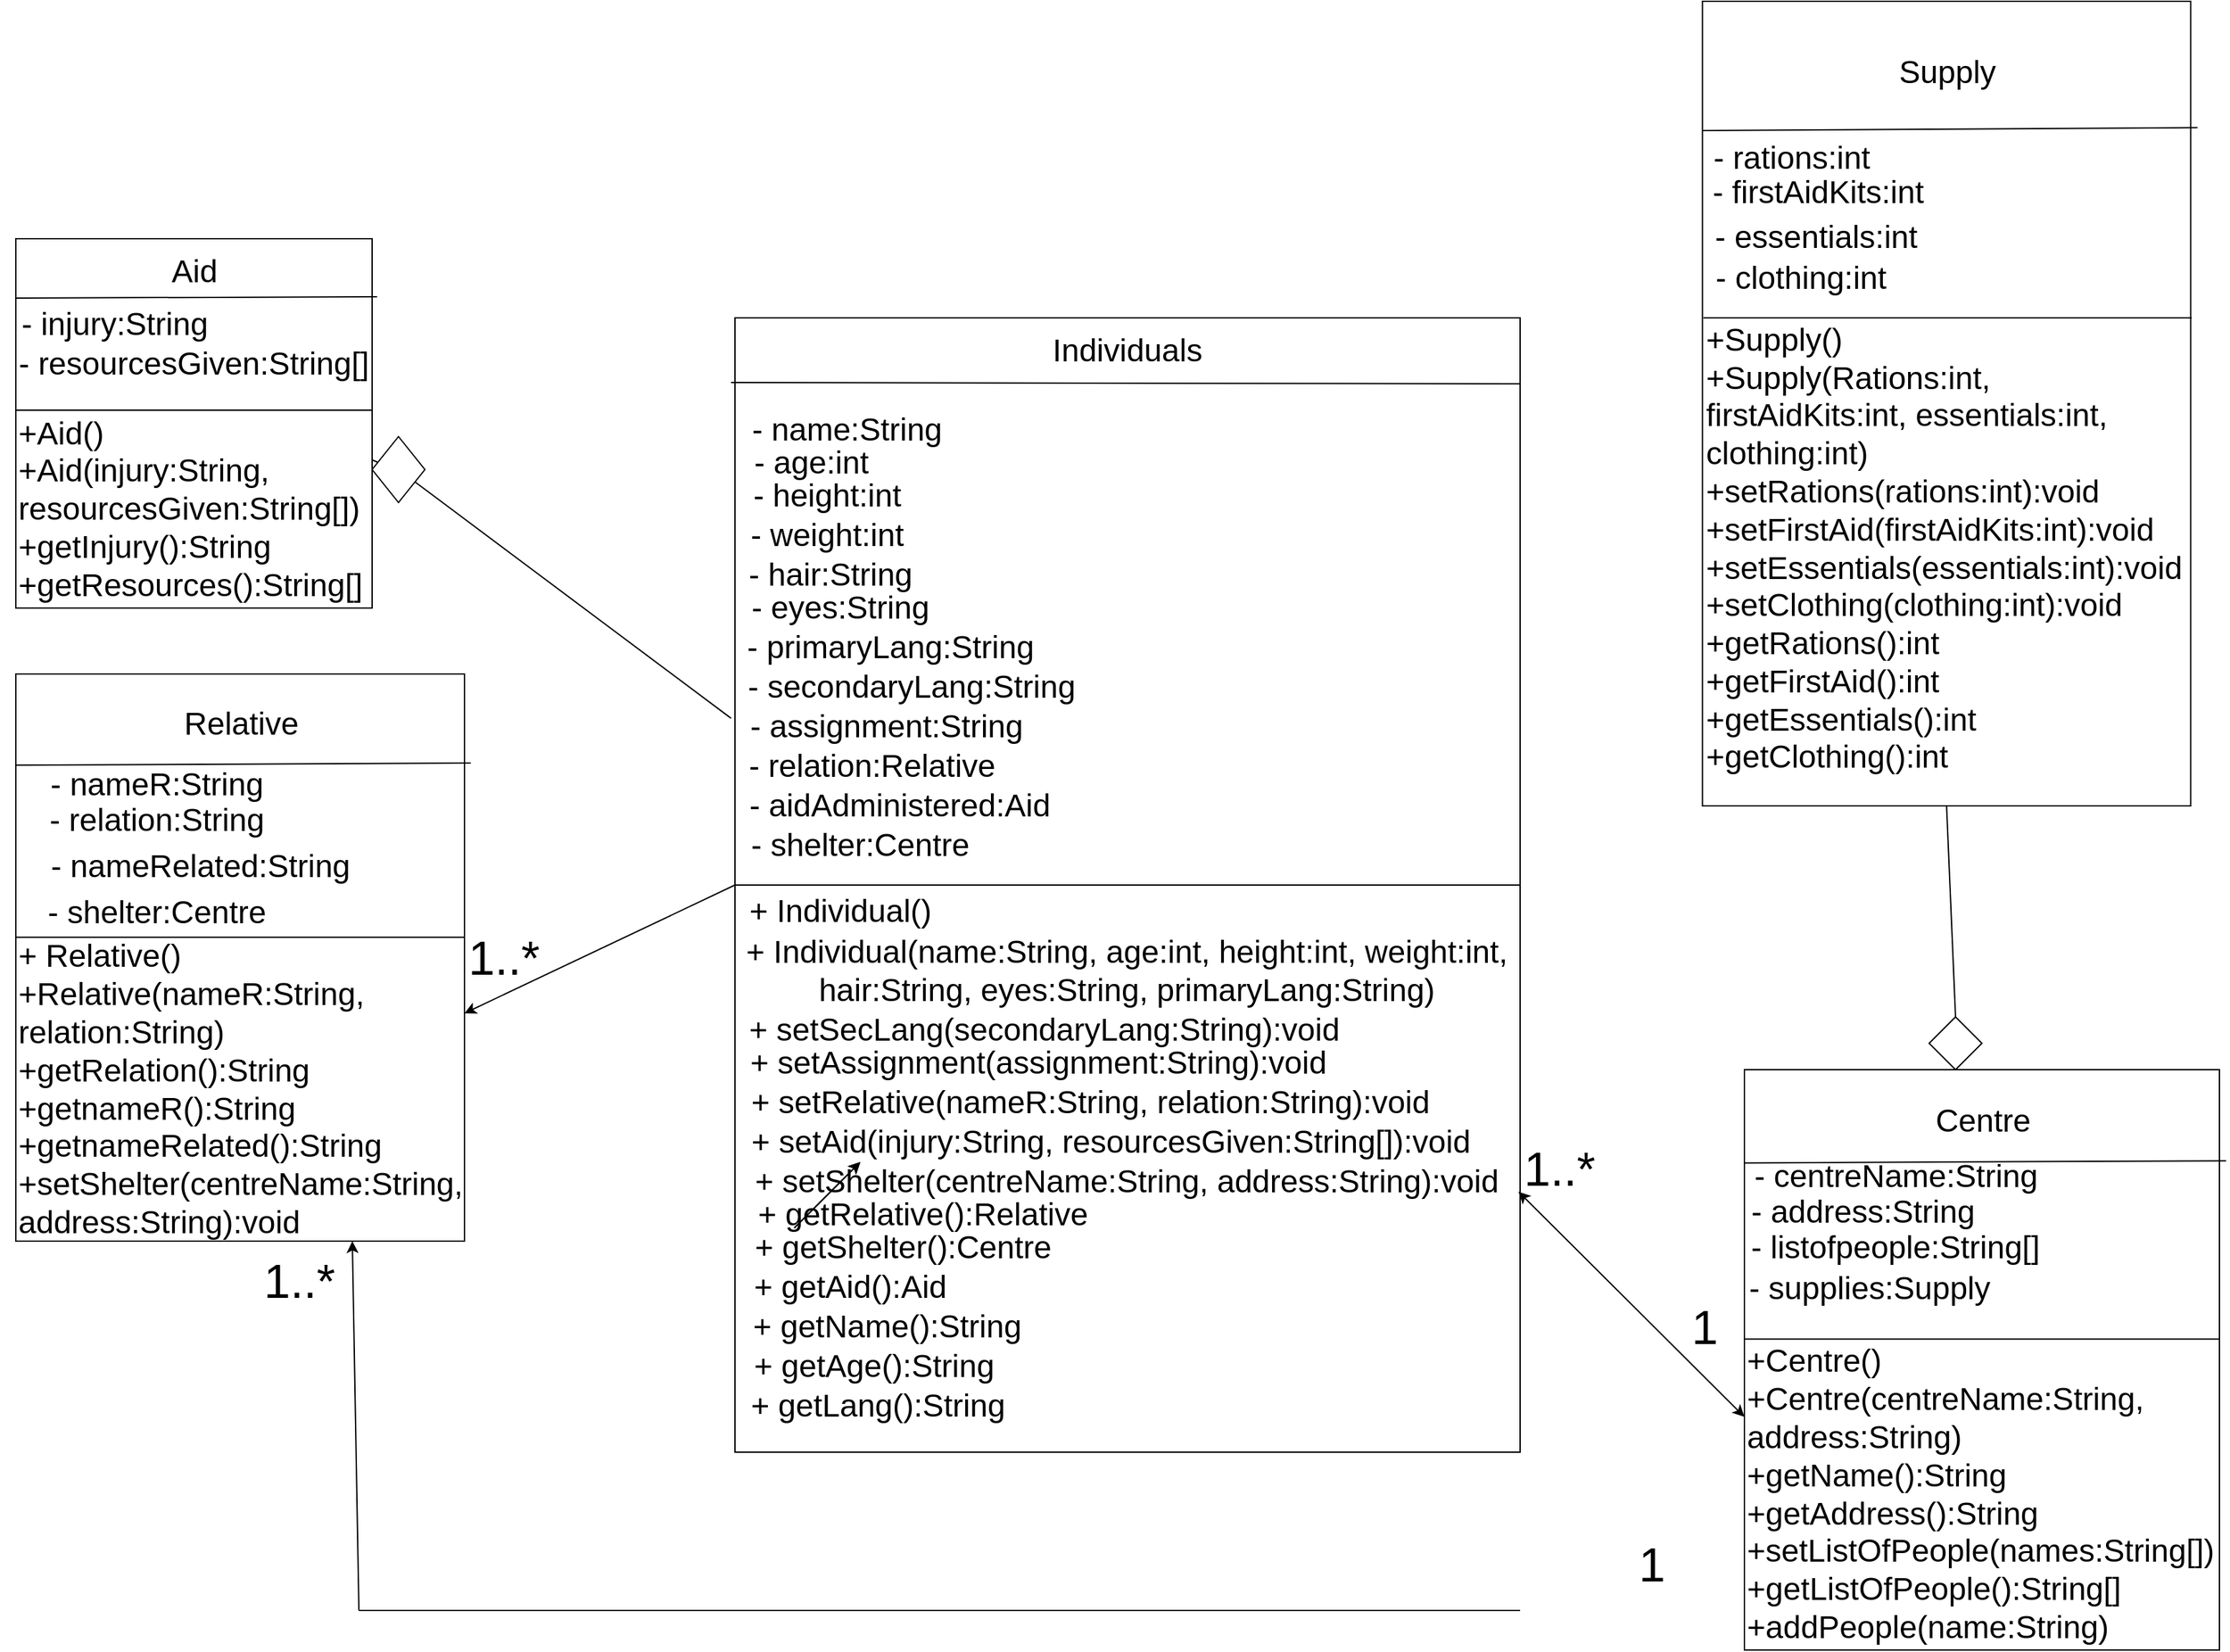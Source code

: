 <mxfile>
    <diagram id="I-XeMxl8pjUHFG5_PGYS" name="Page-1">
        <mxGraphModel dx="1714" dy="1656" grid="1" gridSize="10" guides="1" tooltips="1" connect="1" arrows="1" fold="1" page="1" pageScale="1" pageWidth="850" pageHeight="1100" math="0" shadow="0">
            <root>
                <mxCell id="0"/>
                <mxCell id="1" parent="0"/>
                <mxCell id="2" value="" style="group" parent="1" vertex="1" connectable="0">
                    <mxGeometry x="20" width="270" height="280" as="geometry"/>
                </mxCell>
                <mxCell id="3" value="" style="rounded=0;whiteSpace=wrap;html=1;" parent="2" vertex="1">
                    <mxGeometry width="270" height="280" as="geometry"/>
                </mxCell>
                <mxCell id="4" value="&lt;font style=&quot;font-size: 24px;&quot;&gt;Aid&lt;/font&gt;" style="text;html=1;strokeColor=none;fillColor=none;align=center;verticalAlign=middle;whiteSpace=wrap;rounded=0;" parent="2" vertex="1">
                    <mxGeometry x="83" width="105" height="50" as="geometry"/>
                </mxCell>
                <mxCell id="5" value="" style="endArrow=none;html=1;fontSize=24;entryX=1.014;entryY=0.157;entryDx=0;entryDy=0;entryPerimeter=0;" parent="2" target="3" edge="1">
                    <mxGeometry width="50" height="50" relative="1" as="geometry">
                        <mxPoint y="45" as="sourcePoint"/>
                        <mxPoint x="290" y="150" as="targetPoint"/>
                    </mxGeometry>
                </mxCell>
                <mxCell id="6" value="- injury:String" style="text;html=1;strokeColor=none;fillColor=none;align=center;verticalAlign=middle;whiteSpace=wrap;rounded=0;fontSize=24;" parent="2" vertex="1">
                    <mxGeometry x="-10" y="50" width="170" height="30" as="geometry"/>
                </mxCell>
                <mxCell id="7" value="- resourcesGiven:String[]" style="text;html=1;strokeColor=none;fillColor=none;align=center;verticalAlign=middle;whiteSpace=wrap;rounded=0;fontSize=24;" parent="2" vertex="1">
                    <mxGeometry y="80" width="270" height="30" as="geometry"/>
                </mxCell>
                <mxCell id="8" value="&lt;div style=&quot;&quot;&gt;&lt;span style=&quot;background-color: initial;&quot;&gt;+Aid()&lt;/span&gt;&lt;/div&gt;&lt;div style=&quot;&quot;&gt;&lt;span style=&quot;background-color: initial;&quot;&gt;+Aid(injury:String, resourcesGiven:String[])&lt;/span&gt;&lt;br&gt;&lt;/div&gt;&lt;div style=&quot;&quot;&gt;&lt;span style=&quot;background-color: initial;&quot;&gt;+getInjury():String&lt;/span&gt;&lt;/div&gt;&lt;div style=&quot;&quot;&gt;&lt;span style=&quot;background-color: initial;&quot;&gt;+getResources():String[]&lt;/span&gt;&lt;/div&gt;" style="text;html=1;strokeColor=none;fillColor=none;align=left;verticalAlign=middle;whiteSpace=wrap;rounded=0;fontSize=24;" parent="2" vertex="1">
                    <mxGeometry y="130" width="270" height="150" as="geometry"/>
                </mxCell>
                <mxCell id="9" value="" style="endArrow=none;html=1;fontSize=24;exitX=0;exitY=0;exitDx=0;exitDy=0;entryX=1;entryY=0;entryDx=0;entryDy=0;" parent="2" source="8" target="8" edge="1">
                    <mxGeometry width="50" height="50" relative="1" as="geometry">
                        <mxPoint x="240" y="150" as="sourcePoint"/>
                        <mxPoint x="290" y="100" as="targetPoint"/>
                    </mxGeometry>
                </mxCell>
                <mxCell id="10" value="" style="group" parent="1" vertex="1" connectable="0">
                    <mxGeometry x="540" y="60" width="643.75" height="860" as="geometry"/>
                </mxCell>
                <mxCell id="11" value="" style="rounded=0;whiteSpace=wrap;html=1;" parent="10" vertex="1">
                    <mxGeometry x="25" width="595" height="860" as="geometry"/>
                </mxCell>
                <mxCell id="12" value="" style="endArrow=none;html=1;exitX=-0.005;exitY=0.057;exitDx=0;exitDy=0;exitPerimeter=0;" parent="10" source="11" edge="1">
                    <mxGeometry width="50" height="50" relative="1" as="geometry">
                        <mxPoint x="20" y="110" as="sourcePoint"/>
                        <mxPoint x="620" y="50" as="targetPoint"/>
                    </mxGeometry>
                </mxCell>
                <mxCell id="13" value="&lt;font style=&quot;font-size: 24px;&quot;&gt;Individuals&lt;/font&gt;" style="text;html=1;strokeColor=none;fillColor=none;align=center;verticalAlign=middle;whiteSpace=wrap;rounded=0;" parent="10" vertex="1">
                    <mxGeometry x="246.25" width="152.5" height="50" as="geometry"/>
                </mxCell>
                <mxCell id="14" value="- name:String" style="text;html=1;strokeColor=none;fillColor=none;align=center;verticalAlign=middle;whiteSpace=wrap;rounded=0;fontSize=24;" parent="10" vertex="1">
                    <mxGeometry x="25" y="70" width="170" height="30" as="geometry"/>
                </mxCell>
                <mxCell id="15" value="- age:int" style="text;html=1;strokeColor=none;fillColor=none;align=center;verticalAlign=middle;whiteSpace=wrap;rounded=0;fontSize=24;" parent="10" vertex="1">
                    <mxGeometry x="30" y="90" width="106.25" height="40" as="geometry"/>
                </mxCell>
                <mxCell id="16" value="- height:int" style="text;html=1;strokeColor=none;fillColor=none;align=center;verticalAlign=middle;whiteSpace=wrap;rounded=0;fontSize=24;" parent="10" vertex="1">
                    <mxGeometry x="30" y="110" width="130" height="50" as="geometry"/>
                </mxCell>
                <mxCell id="17" value="- weight:int" style="text;html=1;strokeColor=none;fillColor=none;align=center;verticalAlign=middle;whiteSpace=wrap;rounded=0;fontSize=24;" parent="10" vertex="1">
                    <mxGeometry x="30" y="140" width="130" height="50" as="geometry"/>
                </mxCell>
                <mxCell id="18" value="- hair:String" style="text;html=1;strokeColor=none;fillColor=none;align=center;verticalAlign=middle;whiteSpace=wrap;rounded=0;fontSize=24;" parent="10" vertex="1">
                    <mxGeometry x="25" y="170" width="145" height="50" as="geometry"/>
                </mxCell>
                <mxCell id="19" value="- eyes:String" style="text;html=1;strokeColor=none;fillColor=none;align=center;verticalAlign=middle;whiteSpace=wrap;rounded=0;fontSize=24;" parent="10" vertex="1">
                    <mxGeometry x="35" y="200" width="140" height="40" as="geometry"/>
                </mxCell>
                <mxCell id="20" value="- primaryLang:String" style="text;html=1;strokeColor=none;fillColor=none;align=center;verticalAlign=middle;whiteSpace=wrap;rounded=0;fontSize=24;" parent="10" vertex="1">
                    <mxGeometry x="32.5" y="240" width="220" height="20" as="geometry"/>
                </mxCell>
                <mxCell id="21" value="- secondaryLang:String" style="text;html=1;strokeColor=none;fillColor=none;align=center;verticalAlign=middle;whiteSpace=wrap;rounded=0;fontSize=24;" parent="10" vertex="1">
                    <mxGeometry x="30" y="270" width="257.5" height="20" as="geometry"/>
                </mxCell>
                <mxCell id="22" value="- assignment:String" style="text;html=1;strokeColor=none;fillColor=none;align=center;verticalAlign=middle;whiteSpace=wrap;rounded=0;fontSize=24;" parent="10" vertex="1">
                    <mxGeometry x="35" y="300" width="210" height="20" as="geometry"/>
                </mxCell>
                <mxCell id="23" value="- relation:Relative" style="text;html=1;strokeColor=none;fillColor=none;align=center;verticalAlign=middle;whiteSpace=wrap;rounded=0;fontSize=24;" parent="10" vertex="1">
                    <mxGeometry y="330" width="257.5" height="20" as="geometry"/>
                </mxCell>
                <mxCell id="24" value="- aidAdministered:Aid" style="text;html=1;strokeColor=none;fillColor=none;align=center;verticalAlign=middle;whiteSpace=wrap;rounded=0;fontSize=24;" parent="10" vertex="1">
                    <mxGeometry x="30" y="360" width="240" height="20" as="geometry"/>
                </mxCell>
                <mxCell id="25" value="- shelter:Centre" style="text;html=1;strokeColor=none;fillColor=none;align=center;verticalAlign=middle;whiteSpace=wrap;rounded=0;fontSize=24;" parent="10" vertex="1">
                    <mxGeometry y="390" width="240" height="20" as="geometry"/>
                </mxCell>
                <mxCell id="26" value="" style="endArrow=none;html=1;exitX=0;exitY=0.5;exitDx=0;exitDy=0;entryX=1;entryY=0.5;entryDx=0;entryDy=0;" parent="10" source="11" target="11" edge="1">
                    <mxGeometry width="50" height="50" relative="1" as="geometry">
                        <mxPoint x="25" y="410.0" as="sourcePoint"/>
                        <mxPoint x="650" y="428" as="targetPoint"/>
                    </mxGeometry>
                </mxCell>
                <mxCell id="27" value="+ Individual()" style="text;html=1;strokeColor=none;fillColor=none;align=center;verticalAlign=middle;whiteSpace=wrap;rounded=0;fontSize=24;" parent="10" vertex="1">
                    <mxGeometry x="16.25" y="440" width="177.5" height="20" as="geometry"/>
                </mxCell>
                <mxCell id="28" value="&lt;font style=&quot;font-size: 24px;&quot;&gt;+ Individual(name:String, age:int, height:int, weight:int, hair:String, eyes:String, primaryLang:String)&lt;/font&gt;" style="text;html=1;strokeColor=none;fillColor=none;align=center;verticalAlign=middle;whiteSpace=wrap;rounded=0;fontSize=24;" parent="10" vertex="1">
                    <mxGeometry y="460" width="643.75" height="70" as="geometry"/>
                </mxCell>
                <mxCell id="29" value="+ setSecLang(secondaryLang:String):void" style="text;html=1;strokeColor=none;fillColor=none;align=center;verticalAlign=middle;whiteSpace=wrap;rounded=0;fontSize=24;" parent="10" vertex="1">
                    <mxGeometry x="17.5" y="530" width="482.5" height="20" as="geometry"/>
                </mxCell>
                <mxCell id="30" value="+ setAssignment(assignment:String):void" style="text;html=1;strokeColor=none;fillColor=none;align=center;verticalAlign=middle;whiteSpace=wrap;rounded=0;fontSize=24;" parent="10" vertex="1">
                    <mxGeometry x="35" y="550" width="440" height="30" as="geometry"/>
                </mxCell>
                <mxCell id="31" value="+ setRelative(nameR:String, relation:String):void" style="text;html=1;strokeColor=none;fillColor=none;align=center;verticalAlign=middle;whiteSpace=wrap;rounded=0;fontSize=24;" parent="10" vertex="1">
                    <mxGeometry x="17.5" y="580" width="552.5" height="30" as="geometry"/>
                </mxCell>
                <mxCell id="32" value="+ setAid(injury:String, resourcesGiven:String[]):void" style="text;html=1;strokeColor=none;fillColor=none;align=center;verticalAlign=middle;whiteSpace=wrap;rounded=0;fontSize=24;" parent="10" vertex="1">
                    <mxGeometry x="35" y="610" width="550" height="30" as="geometry"/>
                </mxCell>
                <mxCell id="33" value="+ setShelter(centreName:String, address:String):void" style="text;html=1;strokeColor=none;fillColor=none;align=center;verticalAlign=middle;whiteSpace=wrap;rounded=0;fontSize=24;" parent="10" vertex="1">
                    <mxGeometry x="25" y="640" width="593.75" height="30" as="geometry"/>
                </mxCell>
                <mxCell id="34" value="+ getRelative():Relative" style="text;html=1;strokeColor=none;fillColor=none;align=center;verticalAlign=middle;whiteSpace=wrap;rounded=0;fontSize=24;" parent="10" vertex="1">
                    <mxGeometry x="25" y="660" width="285" height="40" as="geometry"/>
                </mxCell>
                <mxCell id="35" value="+ getShelter():Centre" style="text;html=1;strokeColor=none;fillColor=none;align=center;verticalAlign=middle;whiteSpace=wrap;rounded=0;fontSize=24;" parent="10" vertex="1">
                    <mxGeometry x="25" y="690" width="255" height="30" as="geometry"/>
                </mxCell>
                <mxCell id="36" value="+ getAid():Aid" style="text;html=1;strokeColor=none;fillColor=none;align=center;verticalAlign=middle;whiteSpace=wrap;rounded=0;fontSize=24;" parent="10" vertex="1">
                    <mxGeometry x="25" y="720" width="175" height="30" as="geometry"/>
                </mxCell>
                <mxCell id="37" value="+ getName():String" style="text;html=1;strokeColor=none;fillColor=none;align=center;verticalAlign=middle;whiteSpace=wrap;rounded=0;fontSize=24;" parent="10" vertex="1">
                    <mxGeometry x="12.5" y="750" width="255" height="30" as="geometry"/>
                </mxCell>
                <mxCell id="38" value="+ getAge():String" style="text;html=1;strokeColor=none;fillColor=none;align=center;verticalAlign=middle;whiteSpace=wrap;rounded=0;fontSize=24;" parent="10" vertex="1">
                    <mxGeometry x="2.5" y="780" width="255" height="30" as="geometry"/>
                </mxCell>
                <mxCell id="39" value="+ getLang():String" style="text;html=1;strokeColor=none;fillColor=none;align=center;verticalAlign=middle;whiteSpace=wrap;rounded=0;fontSize=24;" parent="10" vertex="1">
                    <mxGeometry x="6.25" y="810" width="255" height="30" as="geometry"/>
                </mxCell>
                <mxCell id="48" value="" style="group" parent="1" vertex="1" connectable="0">
                    <mxGeometry x="1330" y="630" width="360" height="440" as="geometry"/>
                </mxCell>
                <mxCell id="49" value="" style="rounded=0;whiteSpace=wrap;html=1;" parent="48" vertex="1">
                    <mxGeometry width="360" height="440.0" as="geometry"/>
                </mxCell>
                <mxCell id="50" value="&lt;font style=&quot;font-size: 24px;&quot;&gt;Centre&lt;/font&gt;" style="text;html=1;strokeColor=none;fillColor=none;align=center;verticalAlign=middle;whiteSpace=wrap;rounded=0;" parent="48" vertex="1">
                    <mxGeometry x="110.667" width="140" height="78.571" as="geometry"/>
                </mxCell>
                <mxCell id="51" value="" style="endArrow=none;html=1;fontSize=24;entryX=1.014;entryY=0.157;entryDx=0;entryDy=0;entryPerimeter=0;" parent="48" target="49" edge="1">
                    <mxGeometry width="50" height="50" relative="1" as="geometry">
                        <mxPoint y="70.714" as="sourcePoint"/>
                        <mxPoint x="386.667" y="235.714" as="targetPoint"/>
                    </mxGeometry>
                </mxCell>
                <mxCell id="52" value="- centreName:String" style="text;html=1;strokeColor=none;fillColor=none;align=center;verticalAlign=middle;whiteSpace=wrap;rounded=0;fontSize=24;" parent="48" vertex="1">
                    <mxGeometry x="-21.15" y="70" width="271.82" height="21.43" as="geometry"/>
                </mxCell>
                <mxCell id="53" value="- address:String" style="text;html=1;strokeColor=none;fillColor=none;align=center;verticalAlign=middle;whiteSpace=wrap;rounded=0;fontSize=24;" parent="48" vertex="1">
                    <mxGeometry x="-30" y="100" width="240" height="16.99" as="geometry"/>
                </mxCell>
                <mxCell id="54" value="&lt;div style=&quot;&quot;&gt;&lt;span style=&quot;background-color: initial;&quot;&gt;+Centre()&lt;/span&gt;&lt;/div&gt;&lt;div style=&quot;&quot;&gt;&lt;span style=&quot;background-color: initial;&quot;&gt;+Centre(centreName:String, address:String)&lt;/span&gt;&lt;br&gt;&lt;/div&gt;&lt;div style=&quot;&quot;&gt;&lt;span style=&quot;background-color: initial;&quot;&gt;+getName():String&lt;/span&gt;&lt;/div&gt;&lt;div style=&quot;&quot;&gt;&lt;span style=&quot;background-color: initial;&quot;&gt;+getAddress():String&lt;/span&gt;&lt;/div&gt;&lt;div style=&quot;&quot;&gt;&lt;span style=&quot;background-color: initial;&quot;&gt;+setListOfPeople(names:String[])&lt;/span&gt;&lt;/div&gt;&lt;div style=&quot;&quot;&gt;+getListOfPeople():String[]&lt;span style=&quot;background-color: initial;&quot;&gt;&lt;br&gt;&lt;/span&gt;&lt;/div&gt;&lt;div style=&quot;&quot;&gt;+addPeople(name:String)&lt;br&gt;&lt;/div&gt;" style="text;html=1;strokeColor=none;fillColor=none;align=left;verticalAlign=middle;whiteSpace=wrap;rounded=0;fontSize=24;" parent="48" vertex="1">
                    <mxGeometry y="204.29" width="360" height="235.71" as="geometry"/>
                </mxCell>
                <mxCell id="55" value="" style="endArrow=none;html=1;fontSize=24;exitX=0;exitY=0;exitDx=0;exitDy=0;entryX=1;entryY=0;entryDx=0;entryDy=0;" parent="48" source="54" target="54" edge="1">
                    <mxGeometry width="50" height="50" relative="1" as="geometry">
                        <mxPoint x="320" y="235.714" as="sourcePoint"/>
                        <mxPoint x="386.667" y="157.143" as="targetPoint"/>
                    </mxGeometry>
                </mxCell>
                <mxCell id="94" value="- listofpeople:String[]" style="text;html=1;strokeColor=none;fillColor=none;align=center;verticalAlign=middle;whiteSpace=wrap;rounded=0;fontSize=24;" vertex="1" parent="48">
                    <mxGeometry x="-30.87" y="120.003" width="291.26" height="30.574" as="geometry"/>
                </mxCell>
                <mxCell id="108" value="- supplies:Supply" style="text;html=1;strokeColor=none;fillColor=none;align=center;verticalAlign=middle;whiteSpace=wrap;rounded=0;fontSize=24;" vertex="1" parent="48">
                    <mxGeometry y="150.577" width="190" height="30.574" as="geometry"/>
                </mxCell>
                <mxCell id="65" value="" style="endArrow=classic;html=1;exitX=0;exitY=0.5;exitDx=0;exitDy=0;entryX=1;entryY=0.25;entryDx=0;entryDy=0;" parent="1" source="11" target="81" edge="1">
                    <mxGeometry width="50" height="50" relative="1" as="geometry">
                        <mxPoint x="1190" y="570" as="sourcePoint"/>
                        <mxPoint x="400" y="530" as="targetPoint"/>
                    </mxGeometry>
                </mxCell>
                <mxCell id="66" value="&lt;font style=&quot;font-size: 36px;&quot;&gt;1..*&lt;/font&gt;" style="text;html=1;strokeColor=none;fillColor=none;align=center;verticalAlign=middle;whiteSpace=wrap;rounded=0;" parent="1" vertex="1">
                    <mxGeometry x="360" y="530" width="60" height="30" as="geometry"/>
                </mxCell>
                <mxCell id="67" value="" style="endArrow=none;html=1;fontSize=24;entryX=-0.005;entryY=0.353;entryDx=0;entryDy=0;entryPerimeter=0;startArrow=none;" parent="1" source="68" target="11" edge="1">
                    <mxGeometry width="50" height="50" relative="1" as="geometry">
                        <mxPoint x="310" y="230" as="sourcePoint"/>
                        <mxPoint x="600" y="340" as="targetPoint"/>
                    </mxGeometry>
                </mxCell>
                <mxCell id="70" value="" style="endArrow=none;html=1;fontSize=24;entryX=-0.005;entryY=0.353;entryDx=0;entryDy=0;entryPerimeter=0;" parent="1" target="68" edge="1">
                    <mxGeometry width="50" height="50" relative="1" as="geometry">
                        <mxPoint x="320" y="180" as="sourcePoint"/>
                        <mxPoint x="572.025" y="313.58" as="targetPoint"/>
                    </mxGeometry>
                </mxCell>
                <mxCell id="68" value="" style="rhombus;whiteSpace=wrap;html=1;fontSize=24;fillColor=#FFFFFF;" parent="1" vertex="1">
                    <mxGeometry x="290" y="150" width="40" height="50" as="geometry"/>
                </mxCell>
                <mxCell id="73" value="&lt;font style=&quot;font-size: 36px;&quot;&gt;1&lt;/font&gt;" style="text;html=1;strokeColor=none;fillColor=none;align=center;verticalAlign=middle;whiteSpace=wrap;rounded=0;" parent="1" vertex="1">
                    <mxGeometry x="1270" y="810" width="60" height="30" as="geometry"/>
                </mxCell>
                <mxCell id="74" value="&lt;font style=&quot;font-size: 36px;&quot;&gt;1..*&lt;/font&gt;" style="text;html=1;strokeColor=none;fillColor=none;align=center;verticalAlign=middle;whiteSpace=wrap;rounded=0;" parent="1" vertex="1">
                    <mxGeometry x="1160" y="690" width="60" height="30" as="geometry"/>
                </mxCell>
                <mxCell id="75" value="" style="group" vertex="1" connectable="0" parent="1">
                    <mxGeometry x="20" y="330" width="340" height="430" as="geometry"/>
                </mxCell>
                <mxCell id="76" value="" style="rounded=0;whiteSpace=wrap;html=1;" vertex="1" parent="75">
                    <mxGeometry width="340" height="430.0" as="geometry"/>
                </mxCell>
                <mxCell id="77" value="&lt;font style=&quot;font-size: 24px;&quot;&gt;Relative&lt;/font&gt;" style="text;html=1;strokeColor=none;fillColor=none;align=center;verticalAlign=middle;whiteSpace=wrap;rounded=0;" vertex="1" parent="75">
                    <mxGeometry x="104.519" width="132.222" height="76.786" as="geometry"/>
                </mxCell>
                <mxCell id="78" value="" style="endArrow=none;html=1;fontSize=24;entryX=1.014;entryY=0.157;entryDx=0;entryDy=0;entryPerimeter=0;" edge="1" parent="75" target="76">
                    <mxGeometry width="50" height="50" relative="1" as="geometry">
                        <mxPoint y="69.107" as="sourcePoint"/>
                        <mxPoint x="365.185" y="230.357" as="targetPoint"/>
                    </mxGeometry>
                </mxCell>
                <mxCell id="79" value="- nameR:String" style="text;html=1;strokeColor=none;fillColor=none;align=center;verticalAlign=middle;whiteSpace=wrap;rounded=0;fontSize=24;" vertex="1" parent="75">
                    <mxGeometry y="76.788" width="214.075" height="14.425" as="geometry"/>
                </mxCell>
                <mxCell id="80" value="- relation:String" style="text;html=1;strokeColor=none;fillColor=none;align=center;verticalAlign=middle;whiteSpace=wrap;rounded=0;fontSize=24;" vertex="1" parent="75">
                    <mxGeometry y="92.15" width="214.075" height="38.153" as="geometry"/>
                </mxCell>
                <mxCell id="81" value="&lt;div style=&quot;&quot;&gt;&lt;span style=&quot;background-color: initial;&quot;&gt;+ Relative()&lt;/span&gt;&lt;/div&gt;&lt;div style=&quot;&quot;&gt;&lt;span style=&quot;background-color: initial;&quot;&gt;+Relative(nameR:String, relation:String)&lt;/span&gt;&lt;/div&gt;&lt;div style=&quot;&quot;&gt;&lt;span style=&quot;background-color: initial;&quot;&gt;+getRelation():String&lt;/span&gt;&lt;/div&gt;&lt;div style=&quot;&quot;&gt;&lt;span style=&quot;background-color: initial;&quot;&gt;+getnameR():String&lt;/span&gt;&lt;/div&gt;&lt;div style=&quot;&quot;&gt;&lt;span style=&quot;background-color: initial;&quot;&gt;+getnameRelated():String&lt;/span&gt;&lt;/div&gt;&lt;div style=&quot;&quot;&gt;&lt;span style=&quot;text-align: center;&quot;&gt;+setShelter(centreName:String, address:String):void&lt;/span&gt;&lt;span style=&quot;background-color: initial;&quot;&gt;&lt;br&gt;&lt;/span&gt;&lt;/div&gt;" style="text;html=1;strokeColor=none;fillColor=none;align=left;verticalAlign=middle;whiteSpace=wrap;rounded=0;fontSize=24;" vertex="1" parent="75">
                    <mxGeometry y="199.643" width="340" height="230.357" as="geometry"/>
                </mxCell>
                <mxCell id="82" value="" style="endArrow=none;html=1;fontSize=24;exitX=0;exitY=0;exitDx=0;exitDy=0;entryX=1;entryY=0;entryDx=0;entryDy=0;" edge="1" parent="75" source="81" target="81">
                    <mxGeometry width="50" height="50" relative="1" as="geometry">
                        <mxPoint x="302.222" y="230.357" as="sourcePoint"/>
                        <mxPoint x="365.185" y="153.571" as="targetPoint"/>
                    </mxGeometry>
                </mxCell>
                <mxCell id="83" value="- nameRelated:String" style="text;html=1;strokeColor=none;fillColor=none;align=center;verticalAlign=middle;whiteSpace=wrap;rounded=0;fontSize=24;" vertex="1" parent="75">
                    <mxGeometry x="-11.333" y="122.859" width="302.222" height="46.071" as="geometry"/>
                </mxCell>
                <mxCell id="84" value="- shelter:Centre" style="text;html=1;strokeColor=none;fillColor=none;align=center;verticalAlign=middle;whiteSpace=wrap;rounded=0;fontSize=24;" vertex="1" parent="75">
                    <mxGeometry y="161.495" width="214.075" height="38.153" as="geometry"/>
                </mxCell>
                <mxCell id="71" value="" style="endArrow=classic;startArrow=classic;html=1;fontSize=24;exitX=0;exitY=0.25;exitDx=0;exitDy=0;entryX=1;entryY=0.75;entryDx=0;entryDy=0;" parent="1" source="54" target="33" edge="1">
                    <mxGeometry width="50" height="50" relative="1" as="geometry">
                        <mxPoint x="550" y="850" as="sourcePoint"/>
                        <mxPoint x="600" y="800" as="targetPoint"/>
                    </mxGeometry>
                </mxCell>
                <mxCell id="86" value="" style="endArrow=classic;html=1;" edge="1" parent="1">
                    <mxGeometry width="50" height="50" relative="1" as="geometry">
                        <mxPoint x="610" y="750" as="sourcePoint"/>
                        <mxPoint x="660" y="700" as="targetPoint"/>
                    </mxGeometry>
                </mxCell>
                <mxCell id="87" value="&lt;font style=&quot;font-size: 36px;&quot;&gt;1&lt;/font&gt;" style="text;html=1;strokeColor=none;fillColor=none;align=center;verticalAlign=middle;whiteSpace=wrap;rounded=0;" vertex="1" parent="1">
                    <mxGeometry x="1230" y="990" width="60" height="30" as="geometry"/>
                </mxCell>
                <mxCell id="88" value="&lt;font style=&quot;font-size: 36px;&quot;&gt;1..*&lt;/font&gt;" style="text;html=1;strokeColor=none;fillColor=none;align=center;verticalAlign=middle;whiteSpace=wrap;rounded=0;" vertex="1" parent="1">
                    <mxGeometry x="200" y="770" width="70" height="40" as="geometry"/>
                </mxCell>
                <mxCell id="90" value="" style="endArrow=classic;html=1;" edge="1" parent="1">
                    <mxGeometry width="50" height="50" relative="1" as="geometry">
                        <mxPoint x="610" y="750" as="sourcePoint"/>
                        <mxPoint x="660" y="700" as="targetPoint"/>
                    </mxGeometry>
                </mxCell>
                <mxCell id="91" value="" style="endArrow=classic;html=1;entryX=0.75;entryY=1;entryDx=0;entryDy=0;" edge="1" parent="1" target="81">
                    <mxGeometry width="50" height="50" relative="1" as="geometry">
                        <mxPoint x="280" y="1040" as="sourcePoint"/>
                        <mxPoint x="465" y="790" as="targetPoint"/>
                    </mxGeometry>
                </mxCell>
                <mxCell id="92" value="" style="endArrow=none;html=1;" edge="1" parent="1">
                    <mxGeometry width="50" height="50" relative="1" as="geometry">
                        <mxPoint x="280" y="1040" as="sourcePoint"/>
                        <mxPoint x="1160" y="1040" as="targetPoint"/>
                    </mxGeometry>
                </mxCell>
                <mxCell id="98" value="" style="group" vertex="1" connectable="0" parent="1">
                    <mxGeometry x="1298.21" y="-180" width="370.69" height="610" as="geometry"/>
                </mxCell>
                <mxCell id="99" value="" style="rounded=0;whiteSpace=wrap;html=1;" vertex="1" parent="98">
                    <mxGeometry width="370.0" height="610" as="geometry"/>
                </mxCell>
                <mxCell id="100" value="&lt;font style=&quot;font-size: 24px;&quot;&gt;Supply&lt;/font&gt;" style="text;html=1;strokeColor=none;fillColor=none;align=center;verticalAlign=middle;whiteSpace=wrap;rounded=0;" vertex="1" parent="98">
                    <mxGeometry x="113.741" width="143.889" height="108.929" as="geometry"/>
                </mxCell>
                <mxCell id="101" value="" style="endArrow=none;html=1;fontSize=24;entryX=1.014;entryY=0.157;entryDx=0;entryDy=0;entryPerimeter=0;" edge="1" parent="98" target="99">
                    <mxGeometry width="50" height="50" relative="1" as="geometry">
                        <mxPoint y="98.036" as="sourcePoint"/>
                        <mxPoint x="397.407" y="326.786" as="targetPoint"/>
                    </mxGeometry>
                </mxCell>
                <mxCell id="102" value="- rations:int" style="text;html=1;strokeColor=none;fillColor=none;align=center;verticalAlign=middle;whiteSpace=wrap;rounded=0;fontSize=24;" vertex="1" parent="98">
                    <mxGeometry x="-13.87" y="108.93" width="163.88" height="20.46" as="geometry"/>
                </mxCell>
                <mxCell id="103" value="- firstAidKits:int" style="text;html=1;strokeColor=none;fillColor=none;align=center;verticalAlign=middle;whiteSpace=wrap;rounded=0;fontSize=24;" vertex="1" parent="98">
                    <mxGeometry x="-13.87" y="129.39" width="203.88" height="30.61" as="geometry"/>
                </mxCell>
                <mxCell id="104" value="&lt;div style=&quot;&quot;&gt;+Supply()&lt;/div&gt;&lt;div style=&quot;&quot;&gt;+Supply(Rations:int, firstAidKits:int, essentials:int, clothing:int)&lt;/div&gt;&lt;div style=&quot;&quot;&gt;+setRations(rations:int):void&lt;/div&gt;&lt;div style=&quot;&quot;&gt;+setFirstAid(firstAidKits:int):void&lt;/div&gt;&lt;div style=&quot;&quot;&gt;+setEssentials(essentials:int):void&lt;br&gt;&lt;/div&gt;&lt;div style=&quot;&quot;&gt;+setClothing(clothing:int):void&lt;br&gt;&lt;/div&gt;&lt;div style=&quot;&quot;&gt;&lt;div&gt;+getRations():int&lt;/div&gt;&lt;div&gt;+getFirstAid():int&lt;/div&gt;&lt;div&gt;+getEssentials():int&lt;br&gt;&lt;/div&gt;&lt;div&gt;+getClothing():int&lt;/div&gt;&lt;/div&gt;" style="text;html=1;strokeColor=none;fillColor=none;align=left;verticalAlign=middle;whiteSpace=wrap;rounded=0;fontSize=24;" vertex="1" parent="98">
                    <mxGeometry x="0.69" y="240" width="370" height="350" as="geometry"/>
                </mxCell>
                <mxCell id="105" value="" style="endArrow=none;html=1;fontSize=24;exitX=0;exitY=0;exitDx=0;exitDy=0;entryX=1;entryY=0;entryDx=0;entryDy=0;" edge="1" parent="98" source="104" target="104">
                    <mxGeometry width="50" height="50" relative="1" as="geometry">
                        <mxPoint x="328.889" y="326.786" as="sourcePoint"/>
                        <mxPoint x="397.407" y="217.857" as="targetPoint"/>
                    </mxGeometry>
                </mxCell>
                <mxCell id="106" value="- essentials:int" style="text;html=1;strokeColor=none;fillColor=none;align=center;verticalAlign=middle;whiteSpace=wrap;rounded=0;fontSize=24;" vertex="1" parent="98">
                    <mxGeometry x="-23.211" y="160.0" width="219.094" height="38.501" as="geometry"/>
                </mxCell>
                <mxCell id="107" value="- clothing:int" style="text;html=1;strokeColor=none;fillColor=none;align=center;verticalAlign=middle;whiteSpace=wrap;rounded=0;fontSize=24;" vertex="1" parent="98">
                    <mxGeometry x="-23.21" y="198.5" width="195.88" height="23.927" as="geometry"/>
                </mxCell>
                <mxCell id="109" value="" style="endArrow=none;html=1;fontSize=36;entryX=0.5;entryY=1;entryDx=0;entryDy=0;exitX=0.5;exitY=0;exitDx=0;exitDy=0;" edge="1" parent="1" source="110" target="99">
                    <mxGeometry width="50" height="50" relative="1" as="geometry">
                        <mxPoint x="1490" y="580" as="sourcePoint"/>
                        <mxPoint x="1510" y="420" as="targetPoint"/>
                    </mxGeometry>
                </mxCell>
                <mxCell id="110" value="" style="rhombus;whiteSpace=wrap;html=1;fontSize=36;fillColor=#FFFFFF;" vertex="1" parent="1">
                    <mxGeometry x="1470" y="590" width="40" height="40" as="geometry"/>
                </mxCell>
            </root>
        </mxGraphModel>
    </diagram>
</mxfile>